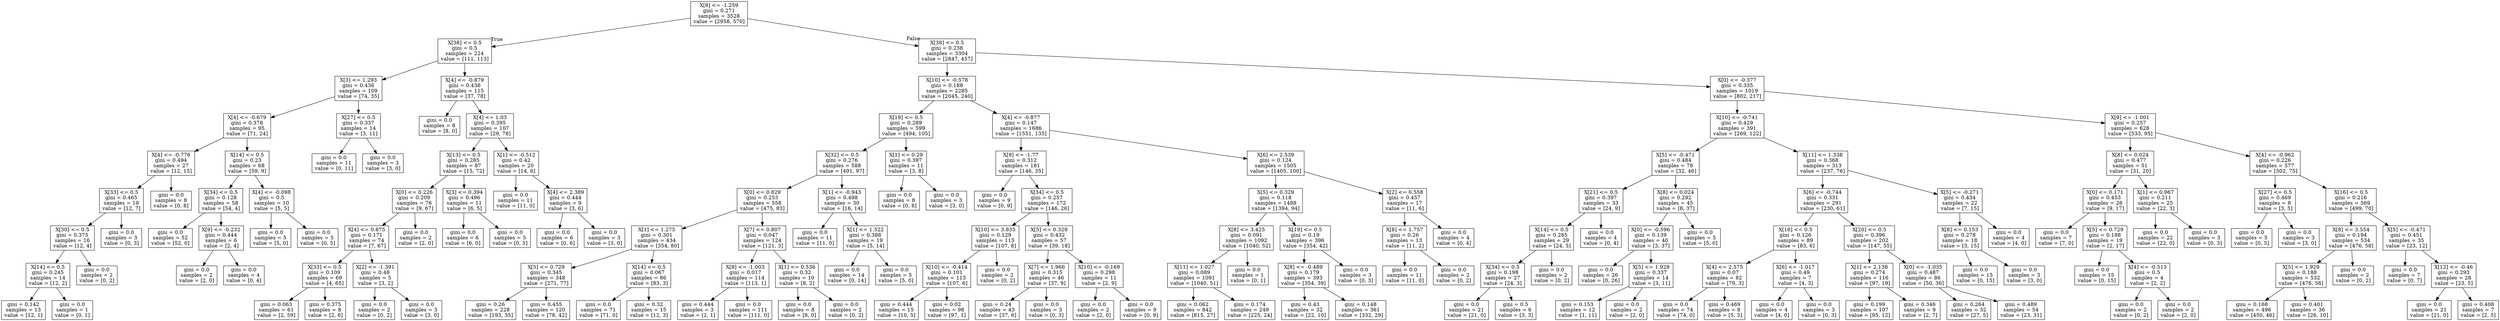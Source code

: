 digraph Tree {
node [shape=box] ;
0 [label="X[8] <= -1.259\ngini = 0.271\nsamples = 3528\nvalue = [2958, 570]"] ;
1 [label="X[38] <= 0.5\ngini = 0.5\nsamples = 224\nvalue = [111, 113]"] ;
0 -> 1 [labeldistance=2.5, labelangle=45, headlabel="True"] ;
2 [label="X[3] <= 1.293\ngini = 0.436\nsamples = 109\nvalue = [74, 35]"] ;
1 -> 2 ;
3 [label="X[4] <= -0.679\ngini = 0.378\nsamples = 95\nvalue = [71, 24]"] ;
2 -> 3 ;
4 [label="X[4] <= -0.776\ngini = 0.494\nsamples = 27\nvalue = [12, 15]"] ;
3 -> 4 ;
5 [label="X[33] <= 0.5\ngini = 0.465\nsamples = 19\nvalue = [12, 7]"] ;
4 -> 5 ;
6 [label="X[30] <= 0.5\ngini = 0.375\nsamples = 16\nvalue = [12, 4]"] ;
5 -> 6 ;
7 [label="X[14] <= 0.5\ngini = 0.245\nsamples = 14\nvalue = [12, 2]"] ;
6 -> 7 ;
8 [label="gini = 0.142\nsamples = 13\nvalue = [12, 1]"] ;
7 -> 8 ;
9 [label="gini = 0.0\nsamples = 1\nvalue = [0, 1]"] ;
7 -> 9 ;
10 [label="gini = 0.0\nsamples = 2\nvalue = [0, 2]"] ;
6 -> 10 ;
11 [label="gini = 0.0\nsamples = 3\nvalue = [0, 3]"] ;
5 -> 11 ;
12 [label="gini = 0.0\nsamples = 8\nvalue = [0, 8]"] ;
4 -> 12 ;
13 [label="X[14] <= 0.5\ngini = 0.23\nsamples = 68\nvalue = [59, 9]"] ;
3 -> 13 ;
14 [label="X[34] <= 0.5\ngini = 0.128\nsamples = 58\nvalue = [54, 4]"] ;
13 -> 14 ;
15 [label="gini = 0.0\nsamples = 52\nvalue = [52, 0]"] ;
14 -> 15 ;
16 [label="X[9] <= -0.232\ngini = 0.444\nsamples = 6\nvalue = [2, 4]"] ;
14 -> 16 ;
17 [label="gini = 0.0\nsamples = 2\nvalue = [2, 0]"] ;
16 -> 17 ;
18 [label="gini = 0.0\nsamples = 4\nvalue = [0, 4]"] ;
16 -> 18 ;
19 [label="X[4] <= -0.098\ngini = 0.5\nsamples = 10\nvalue = [5, 5]"] ;
13 -> 19 ;
20 [label="gini = 0.0\nsamples = 5\nvalue = [5, 0]"] ;
19 -> 20 ;
21 [label="gini = 0.0\nsamples = 5\nvalue = [0, 5]"] ;
19 -> 21 ;
22 [label="X[27] <= 0.5\ngini = 0.337\nsamples = 14\nvalue = [3, 11]"] ;
2 -> 22 ;
23 [label="gini = 0.0\nsamples = 11\nvalue = [0, 11]"] ;
22 -> 23 ;
24 [label="gini = 0.0\nsamples = 3\nvalue = [3, 0]"] ;
22 -> 24 ;
25 [label="X[4] <= -0.879\ngini = 0.436\nsamples = 115\nvalue = [37, 78]"] ;
1 -> 25 ;
26 [label="gini = 0.0\nsamples = 8\nvalue = [8, 0]"] ;
25 -> 26 ;
27 [label="X[4] <= 1.03\ngini = 0.395\nsamples = 107\nvalue = [29, 78]"] ;
25 -> 27 ;
28 [label="X[13] <= 0.5\ngini = 0.285\nsamples = 87\nvalue = [15, 72]"] ;
27 -> 28 ;
29 [label="X[0] <= 0.226\ngini = 0.209\nsamples = 76\nvalue = [9, 67]"] ;
28 -> 29 ;
30 [label="X[4] <= 0.875\ngini = 0.171\nsamples = 74\nvalue = [7, 67]"] ;
29 -> 30 ;
31 [label="X[33] <= 0.5\ngini = 0.109\nsamples = 69\nvalue = [4, 65]"] ;
30 -> 31 ;
32 [label="gini = 0.063\nsamples = 61\nvalue = [2, 59]"] ;
31 -> 32 ;
33 [label="gini = 0.375\nsamples = 8\nvalue = [2, 6]"] ;
31 -> 33 ;
34 [label="X[2] <= -1.391\ngini = 0.48\nsamples = 5\nvalue = [3, 2]"] ;
30 -> 34 ;
35 [label="gini = 0.0\nsamples = 2\nvalue = [0, 2]"] ;
34 -> 35 ;
36 [label="gini = 0.0\nsamples = 3\nvalue = [3, 0]"] ;
34 -> 36 ;
37 [label="gini = 0.0\nsamples = 2\nvalue = [2, 0]"] ;
29 -> 37 ;
38 [label="X[3] <= 0.394\ngini = 0.496\nsamples = 11\nvalue = [6, 5]"] ;
28 -> 38 ;
39 [label="gini = 0.0\nsamples = 6\nvalue = [6, 0]"] ;
38 -> 39 ;
40 [label="gini = 0.0\nsamples = 5\nvalue = [0, 5]"] ;
38 -> 40 ;
41 [label="X[1] <= -0.512\ngini = 0.42\nsamples = 20\nvalue = [14, 6]"] ;
27 -> 41 ;
42 [label="gini = 0.0\nsamples = 11\nvalue = [11, 0]"] ;
41 -> 42 ;
43 [label="X[4] <= 2.389\ngini = 0.444\nsamples = 9\nvalue = [3, 6]"] ;
41 -> 43 ;
44 [label="gini = 0.0\nsamples = 6\nvalue = [0, 6]"] ;
43 -> 44 ;
45 [label="gini = 0.0\nsamples = 3\nvalue = [3, 0]"] ;
43 -> 45 ;
46 [label="X[38] <= 0.5\ngini = 0.238\nsamples = 3304\nvalue = [2847, 457]"] ;
0 -> 46 [labeldistance=2.5, labelangle=-45, headlabel="False"] ;
47 [label="X[10] <= -0.578\ngini = 0.188\nsamples = 2285\nvalue = [2045, 240]"] ;
46 -> 47 ;
48 [label="X[19] <= 0.5\ngini = 0.289\nsamples = 599\nvalue = [494, 105]"] ;
47 -> 48 ;
49 [label="X[32] <= 0.5\ngini = 0.276\nsamples = 588\nvalue = [491, 97]"] ;
48 -> 49 ;
50 [label="X[0] <= 0.829\ngini = 0.253\nsamples = 558\nvalue = [475, 83]"] ;
49 -> 50 ;
51 [label="X[1] <= 1.275\ngini = 0.301\nsamples = 434\nvalue = [354, 80]"] ;
50 -> 51 ;
52 [label="X[5] <= 0.729\ngini = 0.345\nsamples = 348\nvalue = [271, 77]"] ;
51 -> 52 ;
53 [label="gini = 0.26\nsamples = 228\nvalue = [193, 35]"] ;
52 -> 53 ;
54 [label="gini = 0.455\nsamples = 120\nvalue = [78, 42]"] ;
52 -> 54 ;
55 [label="X[14] <= 0.5\ngini = 0.067\nsamples = 86\nvalue = [83, 3]"] ;
51 -> 55 ;
56 [label="gini = 0.0\nsamples = 71\nvalue = [71, 0]"] ;
55 -> 56 ;
57 [label="gini = 0.32\nsamples = 15\nvalue = [12, 3]"] ;
55 -> 57 ;
58 [label="X[7] <= 0.807\ngini = 0.047\nsamples = 124\nvalue = [121, 3]"] ;
50 -> 58 ;
59 [label="X[8] <= -1.003\ngini = 0.017\nsamples = 114\nvalue = [113, 1]"] ;
58 -> 59 ;
60 [label="gini = 0.444\nsamples = 3\nvalue = [2, 1]"] ;
59 -> 60 ;
61 [label="gini = 0.0\nsamples = 111\nvalue = [111, 0]"] ;
59 -> 61 ;
62 [label="X[1] <= 0.536\ngini = 0.32\nsamples = 10\nvalue = [8, 2]"] ;
58 -> 62 ;
63 [label="gini = 0.0\nsamples = 8\nvalue = [8, 0]"] ;
62 -> 63 ;
64 [label="gini = 0.0\nsamples = 2\nvalue = [0, 2]"] ;
62 -> 64 ;
65 [label="X[1] <= -0.943\ngini = 0.498\nsamples = 30\nvalue = [16, 14]"] ;
49 -> 65 ;
66 [label="gini = 0.0\nsamples = 11\nvalue = [11, 0]"] ;
65 -> 66 ;
67 [label="X[1] <= 1.522\ngini = 0.388\nsamples = 19\nvalue = [5, 14]"] ;
65 -> 67 ;
68 [label="gini = 0.0\nsamples = 14\nvalue = [0, 14]"] ;
67 -> 68 ;
69 [label="gini = 0.0\nsamples = 5\nvalue = [5, 0]"] ;
67 -> 69 ;
70 [label="X[1] <= 0.29\ngini = 0.397\nsamples = 11\nvalue = [3, 8]"] ;
48 -> 70 ;
71 [label="gini = 0.0\nsamples = 8\nvalue = [0, 8]"] ;
70 -> 71 ;
72 [label="gini = 0.0\nsamples = 3\nvalue = [3, 0]"] ;
70 -> 72 ;
73 [label="X[4] <= -0.877\ngini = 0.147\nsamples = 1686\nvalue = [1551, 135]"] ;
47 -> 73 ;
74 [label="X[9] <= -1.77\ngini = 0.312\nsamples = 181\nvalue = [146, 35]"] ;
73 -> 74 ;
75 [label="gini = 0.0\nsamples = 9\nvalue = [0, 9]"] ;
74 -> 75 ;
76 [label="X[34] <= 0.5\ngini = 0.257\nsamples = 172\nvalue = [146, 26]"] ;
74 -> 76 ;
77 [label="X[10] <= 3.835\ngini = 0.129\nsamples = 115\nvalue = [107, 8]"] ;
76 -> 77 ;
78 [label="X[10] <= -0.414\ngini = 0.101\nsamples = 113\nvalue = [107, 6]"] ;
77 -> 78 ;
79 [label="gini = 0.444\nsamples = 15\nvalue = [10, 5]"] ;
78 -> 79 ;
80 [label="gini = 0.02\nsamples = 98\nvalue = [97, 1]"] ;
78 -> 80 ;
81 [label="gini = 0.0\nsamples = 2\nvalue = [0, 2]"] ;
77 -> 81 ;
82 [label="X[5] <= 0.329\ngini = 0.432\nsamples = 57\nvalue = [39, 18]"] ;
76 -> 82 ;
83 [label="X[7] <= 1.966\ngini = 0.315\nsamples = 46\nvalue = [37, 9]"] ;
82 -> 83 ;
84 [label="gini = 0.24\nsamples = 43\nvalue = [37, 6]"] ;
83 -> 84 ;
85 [label="gini = 0.0\nsamples = 3\nvalue = [0, 3]"] ;
83 -> 85 ;
86 [label="X[10] <= -0.169\ngini = 0.298\nsamples = 11\nvalue = [2, 9]"] ;
82 -> 86 ;
87 [label="gini = 0.0\nsamples = 2\nvalue = [2, 0]"] ;
86 -> 87 ;
88 [label="gini = 0.0\nsamples = 9\nvalue = [0, 9]"] ;
86 -> 88 ;
89 [label="X[6] <= 2.539\ngini = 0.124\nsamples = 1505\nvalue = [1405, 100]"] ;
73 -> 89 ;
90 [label="X[5] <= 0.329\ngini = 0.118\nsamples = 1488\nvalue = [1394, 94]"] ;
89 -> 90 ;
91 [label="X[8] <= 3.425\ngini = 0.091\nsamples = 1092\nvalue = [1040, 52]"] ;
90 -> 91 ;
92 [label="X[11] <= 1.027\ngini = 0.089\nsamples = 1091\nvalue = [1040, 51]"] ;
91 -> 92 ;
93 [label="gini = 0.062\nsamples = 842\nvalue = [815, 27]"] ;
92 -> 93 ;
94 [label="gini = 0.174\nsamples = 249\nvalue = [225, 24]"] ;
92 -> 94 ;
95 [label="gini = 0.0\nsamples = 1\nvalue = [0, 1]"] ;
91 -> 95 ;
96 [label="X[19] <= 0.5\ngini = 0.19\nsamples = 396\nvalue = [354, 42]"] ;
90 -> 96 ;
97 [label="X[8] <= -0.489\ngini = 0.179\nsamples = 393\nvalue = [354, 39]"] ;
96 -> 97 ;
98 [label="gini = 0.43\nsamples = 32\nvalue = [22, 10]"] ;
97 -> 98 ;
99 [label="gini = 0.148\nsamples = 361\nvalue = [332, 29]"] ;
97 -> 99 ;
100 [label="gini = 0.0\nsamples = 3\nvalue = [0, 3]"] ;
96 -> 100 ;
101 [label="X[2] <= 0.558\ngini = 0.457\nsamples = 17\nvalue = [11, 6]"] ;
89 -> 101 ;
102 [label="X[8] <= 1.757\ngini = 0.26\nsamples = 13\nvalue = [11, 2]"] ;
101 -> 102 ;
103 [label="gini = 0.0\nsamples = 11\nvalue = [11, 0]"] ;
102 -> 103 ;
104 [label="gini = 0.0\nsamples = 2\nvalue = [0, 2]"] ;
102 -> 104 ;
105 [label="gini = 0.0\nsamples = 4\nvalue = [0, 4]"] ;
101 -> 105 ;
106 [label="X[0] <= -0.377\ngini = 0.335\nsamples = 1019\nvalue = [802, 217]"] ;
46 -> 106 ;
107 [label="X[10] <= -0.741\ngini = 0.429\nsamples = 391\nvalue = [269, 122]"] ;
106 -> 107 ;
108 [label="X[5] <= -0.471\ngini = 0.484\nsamples = 78\nvalue = [32, 46]"] ;
107 -> 108 ;
109 [label="X[21] <= 0.5\ngini = 0.397\nsamples = 33\nvalue = [24, 9]"] ;
108 -> 109 ;
110 [label="X[14] <= 0.5\ngini = 0.285\nsamples = 29\nvalue = [24, 5]"] ;
109 -> 110 ;
111 [label="X[34] <= 0.5\ngini = 0.198\nsamples = 27\nvalue = [24, 3]"] ;
110 -> 111 ;
112 [label="gini = 0.0\nsamples = 21\nvalue = [21, 0]"] ;
111 -> 112 ;
113 [label="gini = 0.5\nsamples = 6\nvalue = [3, 3]"] ;
111 -> 113 ;
114 [label="gini = 0.0\nsamples = 2\nvalue = [0, 2]"] ;
110 -> 114 ;
115 [label="gini = 0.0\nsamples = 4\nvalue = [0, 4]"] ;
109 -> 115 ;
116 [label="X[8] <= 0.024\ngini = 0.292\nsamples = 45\nvalue = [8, 37]"] ;
108 -> 116 ;
117 [label="X[0] <= -0.596\ngini = 0.139\nsamples = 40\nvalue = [3, 37]"] ;
116 -> 117 ;
118 [label="gini = 0.0\nsamples = 26\nvalue = [0, 26]"] ;
117 -> 118 ;
119 [label="X[5] <= 1.929\ngini = 0.337\nsamples = 14\nvalue = [3, 11]"] ;
117 -> 119 ;
120 [label="gini = 0.153\nsamples = 12\nvalue = [1, 11]"] ;
119 -> 120 ;
121 [label="gini = 0.0\nsamples = 2\nvalue = [2, 0]"] ;
119 -> 121 ;
122 [label="gini = 0.0\nsamples = 5\nvalue = [5, 0]"] ;
116 -> 122 ;
123 [label="X[11] <= 1.338\ngini = 0.368\nsamples = 313\nvalue = [237, 76]"] ;
107 -> 123 ;
124 [label="X[6] <= -0.744\ngini = 0.331\nsamples = 291\nvalue = [230, 61]"] ;
123 -> 124 ;
125 [label="X[16] <= 0.5\ngini = 0.126\nsamples = 89\nvalue = [83, 6]"] ;
124 -> 125 ;
126 [label="X[4] <= 2.575\ngini = 0.07\nsamples = 82\nvalue = [79, 3]"] ;
125 -> 126 ;
127 [label="gini = 0.0\nsamples = 74\nvalue = [74, 0]"] ;
126 -> 127 ;
128 [label="gini = 0.469\nsamples = 8\nvalue = [5, 3]"] ;
126 -> 128 ;
129 [label="X[6] <= -1.017\ngini = 0.49\nsamples = 7\nvalue = [4, 3]"] ;
125 -> 129 ;
130 [label="gini = 0.0\nsamples = 4\nvalue = [4, 0]"] ;
129 -> 130 ;
131 [label="gini = 0.0\nsamples = 3\nvalue = [0, 3]"] ;
129 -> 131 ;
132 [label="X[20] <= 0.5\ngini = 0.396\nsamples = 202\nvalue = [147, 55]"] ;
124 -> 132 ;
133 [label="X[1] <= 2.138\ngini = 0.274\nsamples = 116\nvalue = [97, 19]"] ;
132 -> 133 ;
134 [label="gini = 0.199\nsamples = 107\nvalue = [95, 12]"] ;
133 -> 134 ;
135 [label="gini = 0.346\nsamples = 9\nvalue = [2, 7]"] ;
133 -> 135 ;
136 [label="X[0] <= -1.035\ngini = 0.487\nsamples = 86\nvalue = [50, 36]"] ;
132 -> 136 ;
137 [label="gini = 0.264\nsamples = 32\nvalue = [27, 5]"] ;
136 -> 137 ;
138 [label="gini = 0.489\nsamples = 54\nvalue = [23, 31]"] ;
136 -> 138 ;
139 [label="X[5] <= -0.271\ngini = 0.434\nsamples = 22\nvalue = [7, 15]"] ;
123 -> 139 ;
140 [label="X[8] <= 0.153\ngini = 0.278\nsamples = 18\nvalue = [3, 15]"] ;
139 -> 140 ;
141 [label="gini = 0.0\nsamples = 15\nvalue = [0, 15]"] ;
140 -> 141 ;
142 [label="gini = 0.0\nsamples = 3\nvalue = [3, 0]"] ;
140 -> 142 ;
143 [label="gini = 0.0\nsamples = 4\nvalue = [4, 0]"] ;
139 -> 143 ;
144 [label="X[9] <= -1.001\ngini = 0.257\nsamples = 628\nvalue = [533, 95]"] ;
106 -> 144 ;
145 [label="X[8] <= 0.024\ngini = 0.477\nsamples = 51\nvalue = [31, 20]"] ;
144 -> 145 ;
146 [label="X[0] <= 0.171\ngini = 0.453\nsamples = 26\nvalue = [9, 17]"] ;
145 -> 146 ;
147 [label="gini = 0.0\nsamples = 7\nvalue = [7, 0]"] ;
146 -> 147 ;
148 [label="X[5] <= 0.729\ngini = 0.188\nsamples = 19\nvalue = [2, 17]"] ;
146 -> 148 ;
149 [label="gini = 0.0\nsamples = 15\nvalue = [0, 15]"] ;
148 -> 149 ;
150 [label="X[4] <= -0.513\ngini = 0.5\nsamples = 4\nvalue = [2, 2]"] ;
148 -> 150 ;
151 [label="gini = 0.0\nsamples = 2\nvalue = [0, 2]"] ;
150 -> 151 ;
152 [label="gini = 0.0\nsamples = 2\nvalue = [2, 0]"] ;
150 -> 152 ;
153 [label="X[1] <= 0.967\ngini = 0.211\nsamples = 25\nvalue = [22, 3]"] ;
145 -> 153 ;
154 [label="gini = 0.0\nsamples = 22\nvalue = [22, 0]"] ;
153 -> 154 ;
155 [label="gini = 0.0\nsamples = 3\nvalue = [0, 3]"] ;
153 -> 155 ;
156 [label="X[4] <= -0.962\ngini = 0.226\nsamples = 577\nvalue = [502, 75]"] ;
144 -> 156 ;
157 [label="X[27] <= 0.5\ngini = 0.469\nsamples = 8\nvalue = [3, 5]"] ;
156 -> 157 ;
158 [label="gini = 0.0\nsamples = 5\nvalue = [0, 5]"] ;
157 -> 158 ;
159 [label="gini = 0.0\nsamples = 3\nvalue = [3, 0]"] ;
157 -> 159 ;
160 [label="X[16] <= 0.5\ngini = 0.216\nsamples = 569\nvalue = [499, 70]"] ;
156 -> 160 ;
161 [label="X[8] <= 3.554\ngini = 0.194\nsamples = 534\nvalue = [476, 58]"] ;
160 -> 161 ;
162 [label="X[5] <= 1.929\ngini = 0.188\nsamples = 532\nvalue = [476, 56]"] ;
161 -> 162 ;
163 [label="gini = 0.168\nsamples = 496\nvalue = [450, 46]"] ;
162 -> 163 ;
164 [label="gini = 0.401\nsamples = 36\nvalue = [26, 10]"] ;
162 -> 164 ;
165 [label="gini = 0.0\nsamples = 2\nvalue = [0, 2]"] ;
161 -> 165 ;
166 [label="X[5] <= -0.471\ngini = 0.451\nsamples = 35\nvalue = [23, 12]"] ;
160 -> 166 ;
167 [label="gini = 0.0\nsamples = 7\nvalue = [0, 7]"] ;
166 -> 167 ;
168 [label="X[12] <= -0.46\ngini = 0.293\nsamples = 28\nvalue = [23, 5]"] ;
166 -> 168 ;
169 [label="gini = 0.0\nsamples = 21\nvalue = [21, 0]"] ;
168 -> 169 ;
170 [label="gini = 0.408\nsamples = 7\nvalue = [2, 5]"] ;
168 -> 170 ;
}